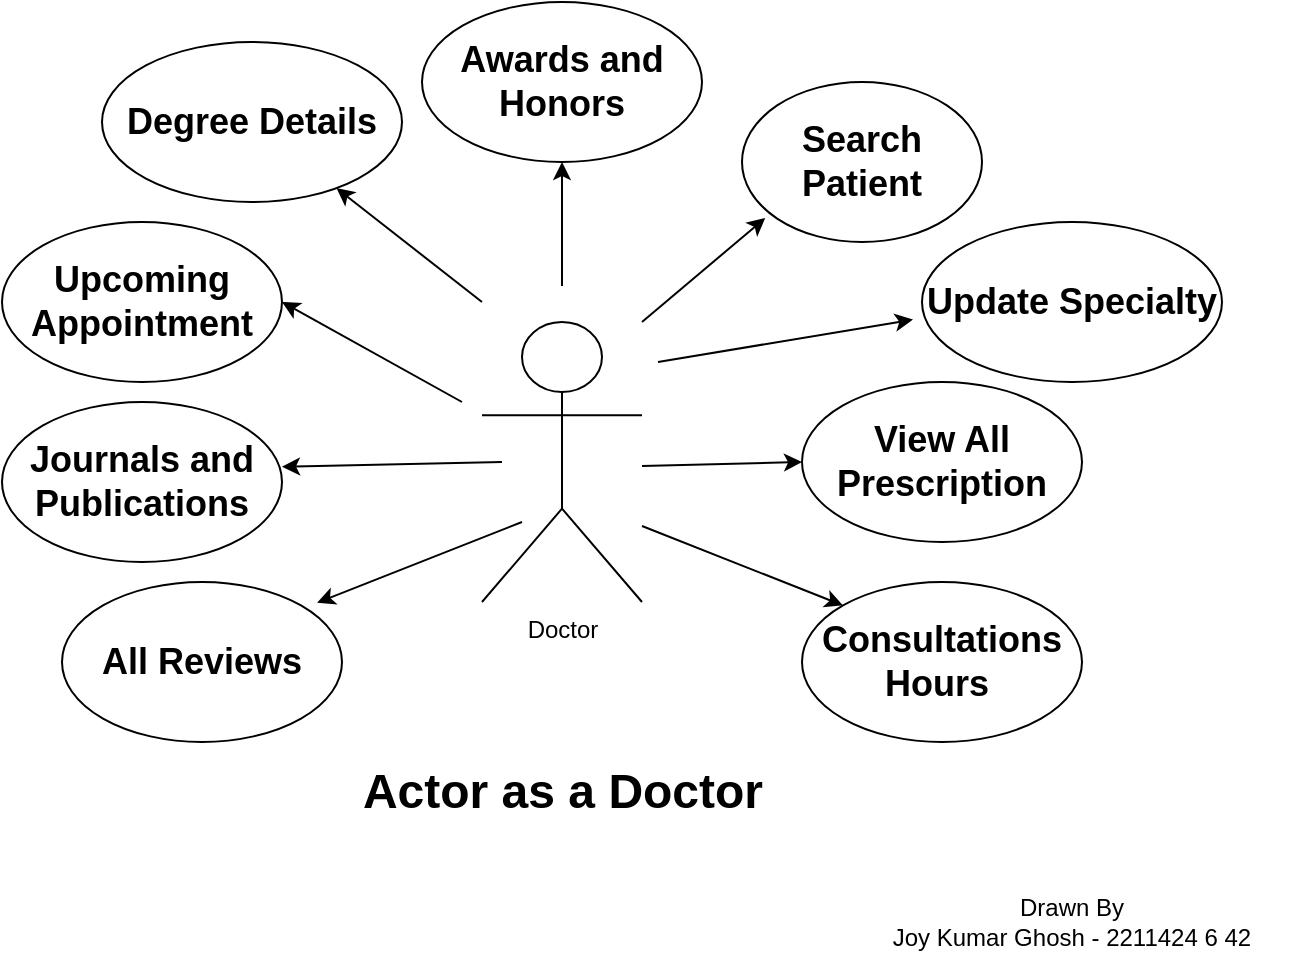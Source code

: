 <mxfile version="24.3.1" type="device">
  <diagram name="Page-1" id="h31YnyH4ZcefZMLSWykd">
    <mxGraphModel dx="1386" dy="797" grid="1" gridSize="10" guides="1" tooltips="1" connect="1" arrows="1" fold="1" page="1" pageScale="1" pageWidth="850" pageHeight="1100" math="0" shadow="0">
      <root>
        <mxCell id="0" />
        <mxCell id="1" parent="0" />
        <mxCell id="evXUSnuD0lAMoaGzojww-2" value="Doctor" style="shape=umlActor;verticalLabelPosition=bottom;verticalAlign=top;html=1;outlineConnect=0;" parent="1" vertex="1">
          <mxGeometry x="400" y="250" width="80" height="140" as="geometry" />
        </mxCell>
        <mxCell id="evXUSnuD0lAMoaGzojww-4" value="" style="endArrow=classic;html=1;rounded=0;entryX=0.097;entryY=0.85;entryDx=0;entryDy=0;entryPerimeter=0;" parent="1" target="evXUSnuD0lAMoaGzojww-5" edge="1">
          <mxGeometry width="50" height="50" relative="1" as="geometry">
            <mxPoint x="480" y="250" as="sourcePoint" />
            <mxPoint x="530" y="200" as="targetPoint" />
          </mxGeometry>
        </mxCell>
        <mxCell id="evXUSnuD0lAMoaGzojww-5" value="&lt;h2&gt;Search Patient&lt;/h2&gt;" style="ellipse;whiteSpace=wrap;html=1;" parent="1" vertex="1">
          <mxGeometry x="530" y="130" width="120" height="80" as="geometry" />
        </mxCell>
        <mxCell id="evXUSnuD0lAMoaGzojww-6" value="" style="endArrow=classic;html=1;rounded=0;entryX=0;entryY=0.5;entryDx=0;entryDy=0;" parent="1" target="evXUSnuD0lAMoaGzojww-7" edge="1">
          <mxGeometry width="50" height="50" relative="1" as="geometry">
            <mxPoint x="480" y="322" as="sourcePoint" />
            <mxPoint x="550" y="320" as="targetPoint" />
          </mxGeometry>
        </mxCell>
        <mxCell id="evXUSnuD0lAMoaGzojww-7" value="&lt;h2&gt;View All Prescription&lt;/h2&gt;" style="ellipse;whiteSpace=wrap;html=1;" parent="1" vertex="1">
          <mxGeometry x="560" y="280" width="140" height="80" as="geometry" />
        </mxCell>
        <mxCell id="evXUSnuD0lAMoaGzojww-8" value="&lt;h2&gt;Upcoming Appointment&lt;/h2&gt;" style="ellipse;whiteSpace=wrap;html=1;" parent="1" vertex="1">
          <mxGeometry x="160" y="200" width="140" height="80" as="geometry" />
        </mxCell>
        <mxCell id="evXUSnuD0lAMoaGzojww-9" value="&lt;h2&gt;Awards and Honors&lt;/h2&gt;" style="ellipse;whiteSpace=wrap;html=1;" parent="1" vertex="1">
          <mxGeometry x="370" y="90" width="140" height="80" as="geometry" />
        </mxCell>
        <mxCell id="evXUSnuD0lAMoaGzojww-10" value="" style="endArrow=classic;html=1;rounded=0;" parent="1" target="evXUSnuD0lAMoaGzojww-9" edge="1">
          <mxGeometry width="50" height="50" relative="1" as="geometry">
            <mxPoint x="440" y="232" as="sourcePoint" />
            <mxPoint x="492" y="180" as="targetPoint" />
          </mxGeometry>
        </mxCell>
        <mxCell id="evXUSnuD0lAMoaGzojww-11" value="&lt;h2&gt;Update Specialty&lt;/h2&gt;" style="ellipse;whiteSpace=wrap;html=1;" parent="1" vertex="1">
          <mxGeometry x="620" y="200" width="150" height="80" as="geometry" />
        </mxCell>
        <mxCell id="evXUSnuD0lAMoaGzojww-12" value="" style="endArrow=classic;html=1;rounded=0;entryX=-0.03;entryY=0.61;entryDx=0;entryDy=0;entryPerimeter=0;" parent="1" target="evXUSnuD0lAMoaGzojww-11" edge="1">
          <mxGeometry width="50" height="50" relative="1" as="geometry">
            <mxPoint x="488" y="270" as="sourcePoint" />
            <mxPoint x="550" y="218" as="targetPoint" />
          </mxGeometry>
        </mxCell>
        <mxCell id="evXUSnuD0lAMoaGzojww-13" value="&lt;h2&gt;Degree Details&lt;/h2&gt;" style="ellipse;whiteSpace=wrap;html=1;" parent="1" vertex="1">
          <mxGeometry x="210" y="110" width="150" height="80" as="geometry" />
        </mxCell>
        <mxCell id="evXUSnuD0lAMoaGzojww-14" value="" style="endArrow=classic;html=1;rounded=0;" parent="1" target="evXUSnuD0lAMoaGzojww-13" edge="1">
          <mxGeometry width="50" height="50" relative="1" as="geometry">
            <mxPoint x="400" y="240" as="sourcePoint" />
            <mxPoint x="380" y="170" as="targetPoint" />
          </mxGeometry>
        </mxCell>
        <mxCell id="evXUSnuD0lAMoaGzojww-15" value="" style="endArrow=classic;html=1;rounded=0;entryX=1;entryY=0.5;entryDx=0;entryDy=0;" parent="1" target="evXUSnuD0lAMoaGzojww-8" edge="1">
          <mxGeometry width="50" height="50" relative="1" as="geometry">
            <mxPoint x="390" y="290" as="sourcePoint" />
            <mxPoint x="330" y="220" as="targetPoint" />
          </mxGeometry>
        </mxCell>
        <mxCell id="evXUSnuD0lAMoaGzojww-16" value="&lt;h2&gt;Journals and Publications&lt;/h2&gt;" style="ellipse;whiteSpace=wrap;html=1;" parent="1" vertex="1">
          <mxGeometry x="160" y="290" width="140" height="80" as="geometry" />
        </mxCell>
        <mxCell id="evXUSnuD0lAMoaGzojww-17" value="" style="endArrow=classic;html=1;rounded=0;entryX=1;entryY=0.405;entryDx=0;entryDy=0;entryPerimeter=0;" parent="1" target="evXUSnuD0lAMoaGzojww-16" edge="1">
          <mxGeometry width="50" height="50" relative="1" as="geometry">
            <mxPoint x="410" y="320" as="sourcePoint" />
            <mxPoint x="320" y="280" as="targetPoint" />
          </mxGeometry>
        </mxCell>
        <mxCell id="evXUSnuD0lAMoaGzojww-18" value="" style="endArrow=classic;html=1;rounded=0;entryX=0;entryY=0;entryDx=0;entryDy=0;" parent="1" target="evXUSnuD0lAMoaGzojww-19" edge="1">
          <mxGeometry width="50" height="50" relative="1" as="geometry">
            <mxPoint x="480" y="352" as="sourcePoint" />
            <mxPoint x="560" y="380" as="targetPoint" />
          </mxGeometry>
        </mxCell>
        <mxCell id="evXUSnuD0lAMoaGzojww-19" value="&lt;h2&gt;Consultations Hours&amp;nbsp;&lt;/h2&gt;" style="ellipse;whiteSpace=wrap;html=1;" parent="1" vertex="1">
          <mxGeometry x="560" y="380" width="140" height="80" as="geometry" />
        </mxCell>
        <mxCell id="evXUSnuD0lAMoaGzojww-20" value="&lt;h2&gt;All Reviews&lt;/h2&gt;" style="ellipse;whiteSpace=wrap;html=1;" parent="1" vertex="1">
          <mxGeometry x="190" y="380" width="140" height="80" as="geometry" />
        </mxCell>
        <mxCell id="evXUSnuD0lAMoaGzojww-21" value="" style="endArrow=classic;html=1;rounded=0;entryX=0.911;entryY=0.13;entryDx=0;entryDy=0;entryPerimeter=0;" parent="1" target="evXUSnuD0lAMoaGzojww-20" edge="1">
          <mxGeometry width="50" height="50" relative="1" as="geometry">
            <mxPoint x="420" y="350" as="sourcePoint" />
            <mxPoint x="315" y="352" as="targetPoint" />
          </mxGeometry>
        </mxCell>
        <mxCell id="evXUSnuD0lAMoaGzojww-22" value="&lt;h1&gt;Actor as a Doctor&lt;/h1&gt;" style="text;html=1;align=center;verticalAlign=middle;resizable=0;points=[];autosize=1;strokeColor=none;fillColor=none;" parent="1" vertex="1">
          <mxGeometry x="330" y="450" width="220" height="70" as="geometry" />
        </mxCell>
        <mxCell id="JvyqnnQg7pEc0v0pNgwp-1" value="Drawn By&lt;div&gt;Joy Kumar Ghosh - 2211424 6 42&lt;/div&gt;" style="text;html=1;align=center;verticalAlign=middle;whiteSpace=wrap;rounded=0;" vertex="1" parent="1">
          <mxGeometry x="580" y="535" width="230" height="30" as="geometry" />
        </mxCell>
      </root>
    </mxGraphModel>
  </diagram>
</mxfile>
